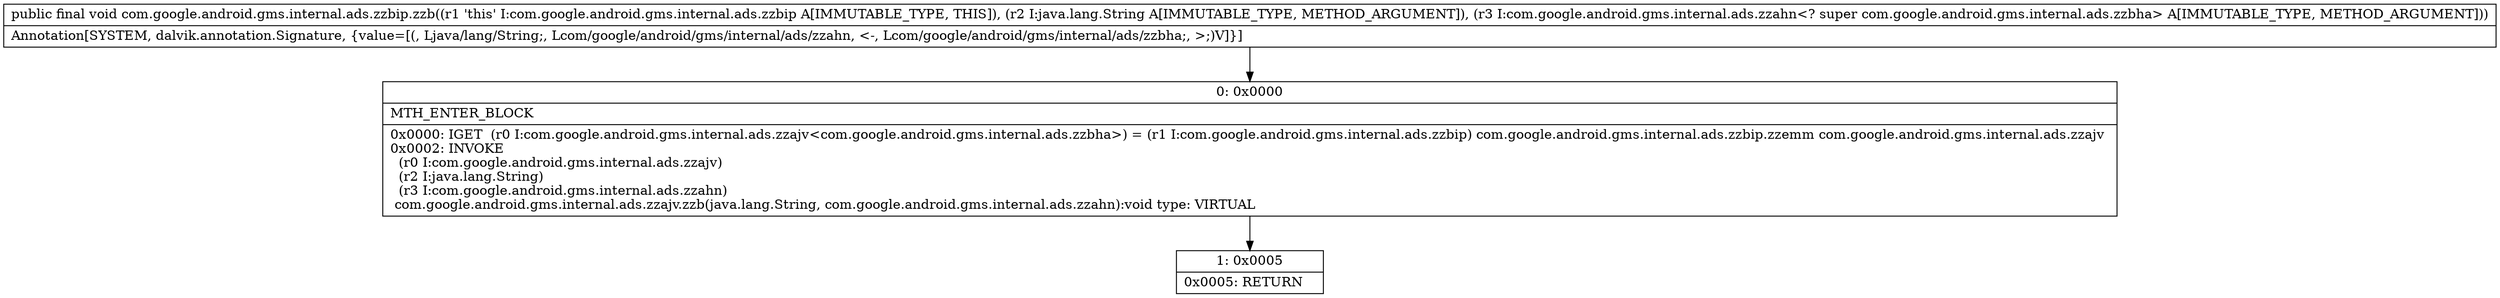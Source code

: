 digraph "CFG forcom.google.android.gms.internal.ads.zzbip.zzb(Ljava\/lang\/String;Lcom\/google\/android\/gms\/internal\/ads\/zzahn;)V" {
Node_0 [shape=record,label="{0\:\ 0x0000|MTH_ENTER_BLOCK\l|0x0000: IGET  (r0 I:com.google.android.gms.internal.ads.zzajv\<com.google.android.gms.internal.ads.zzbha\>) = (r1 I:com.google.android.gms.internal.ads.zzbip) com.google.android.gms.internal.ads.zzbip.zzemm com.google.android.gms.internal.ads.zzajv \l0x0002: INVOKE  \l  (r0 I:com.google.android.gms.internal.ads.zzajv)\l  (r2 I:java.lang.String)\l  (r3 I:com.google.android.gms.internal.ads.zzahn)\l com.google.android.gms.internal.ads.zzajv.zzb(java.lang.String, com.google.android.gms.internal.ads.zzahn):void type: VIRTUAL \l}"];
Node_1 [shape=record,label="{1\:\ 0x0005|0x0005: RETURN   \l}"];
MethodNode[shape=record,label="{public final void com.google.android.gms.internal.ads.zzbip.zzb((r1 'this' I:com.google.android.gms.internal.ads.zzbip A[IMMUTABLE_TYPE, THIS]), (r2 I:java.lang.String A[IMMUTABLE_TYPE, METHOD_ARGUMENT]), (r3 I:com.google.android.gms.internal.ads.zzahn\<? super com.google.android.gms.internal.ads.zzbha\> A[IMMUTABLE_TYPE, METHOD_ARGUMENT]))  | Annotation[SYSTEM, dalvik.annotation.Signature, \{value=[(, Ljava\/lang\/String;, Lcom\/google\/android\/gms\/internal\/ads\/zzahn, \<\-, Lcom\/google\/android\/gms\/internal\/ads\/zzbha;, \>;)V]\}]\l}"];
MethodNode -> Node_0;
Node_0 -> Node_1;
}

